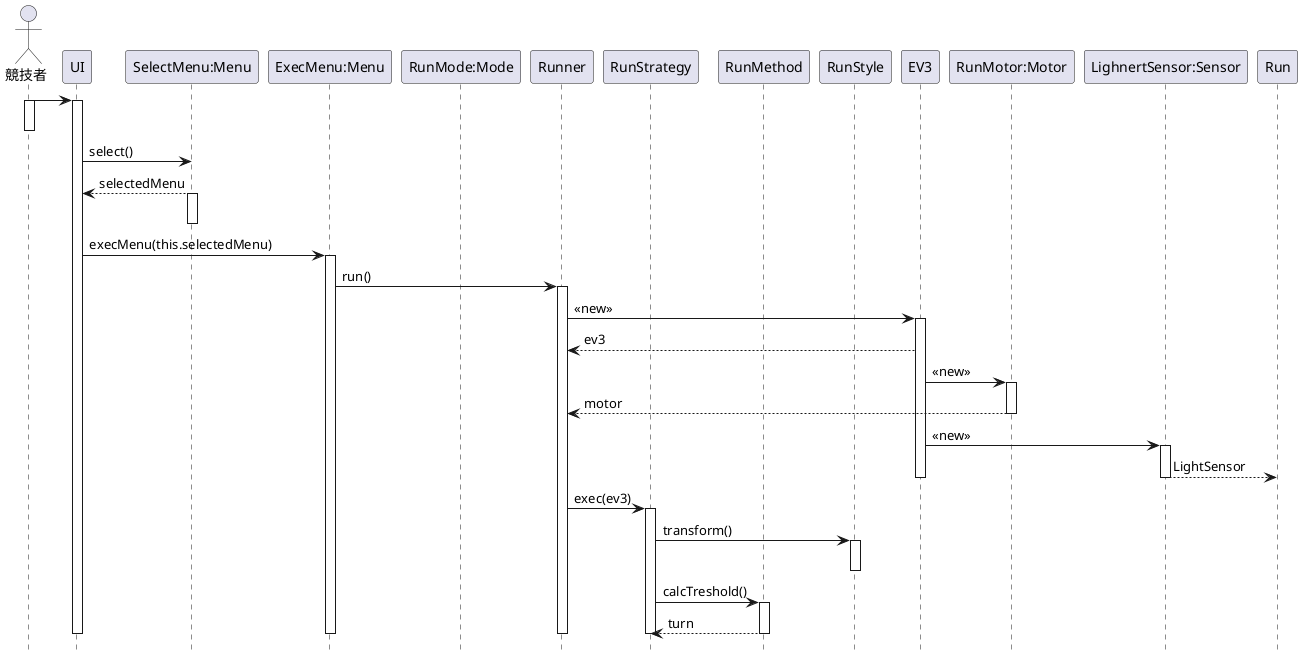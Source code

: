 @startuml linetrace.png
hide footbox

' Actor
actor       競技者       as Player
' Boundly
participant UI                       as UI
participant "SelectMenu:Menu"        as SelectMenu
participant "ExecMenu:Menu"          as ExecMenu
participant "RunMode:Mode"           as RunMode
' Cntroller
participant Runner                   as Runner
participant RunStrategy              as RunStrategy
participant RunMethod                as RunMethod
participant RunStyle                 as RunStyle
' Entity
participant EV3                      as EV3
participant "RunMotor:Motor"         as RunMotor
participant "LighnertSensor:Sensor"     as LightSensor

Player -> UI
activate Player
deactivate Player
activate UI
  UI  -> SelectMenu : select()
  UI <-- SelectMenu : selectedMenu
  activate SelectMenu
  deactivate SelectMenu
  UI  -> ExecMenu : execMenu(this.selectedMenu)
  activate ExecMenu
    ExecMenu  -> Runner : run()
    activate Runner
      Runner  -> EV3 : << new >>
      activate EV3
        Runner <-- EV3 : ev3
        EV3  -> RunMotor : << new >>
        activate RunMotor
          Runner <-- RunMotor : motor
        deactivate RunMotor
        EV3  -> LightSensor : << new >>
        activate LightSensor
          Run <-- LightSensor : LightSensor
        deactivate LightSensor
      deactivate EV3
      Runner -> RunStrategy : exec(ev3)
      activate RunStrategy
        RunStrategy  -> RunStyle : transform()
        activate RunStyle
        deactivate RunStyle
        RunStrategy  -> RunMethod : calcTreshold()
        activate RunMethod
          RunStrategy <-- RunMethod : turn
        deactivate RunMethod
      deactivate RunStrategy
    deactivate Runner
  deactivate ExecMenu
deactivate UI

@enduml
